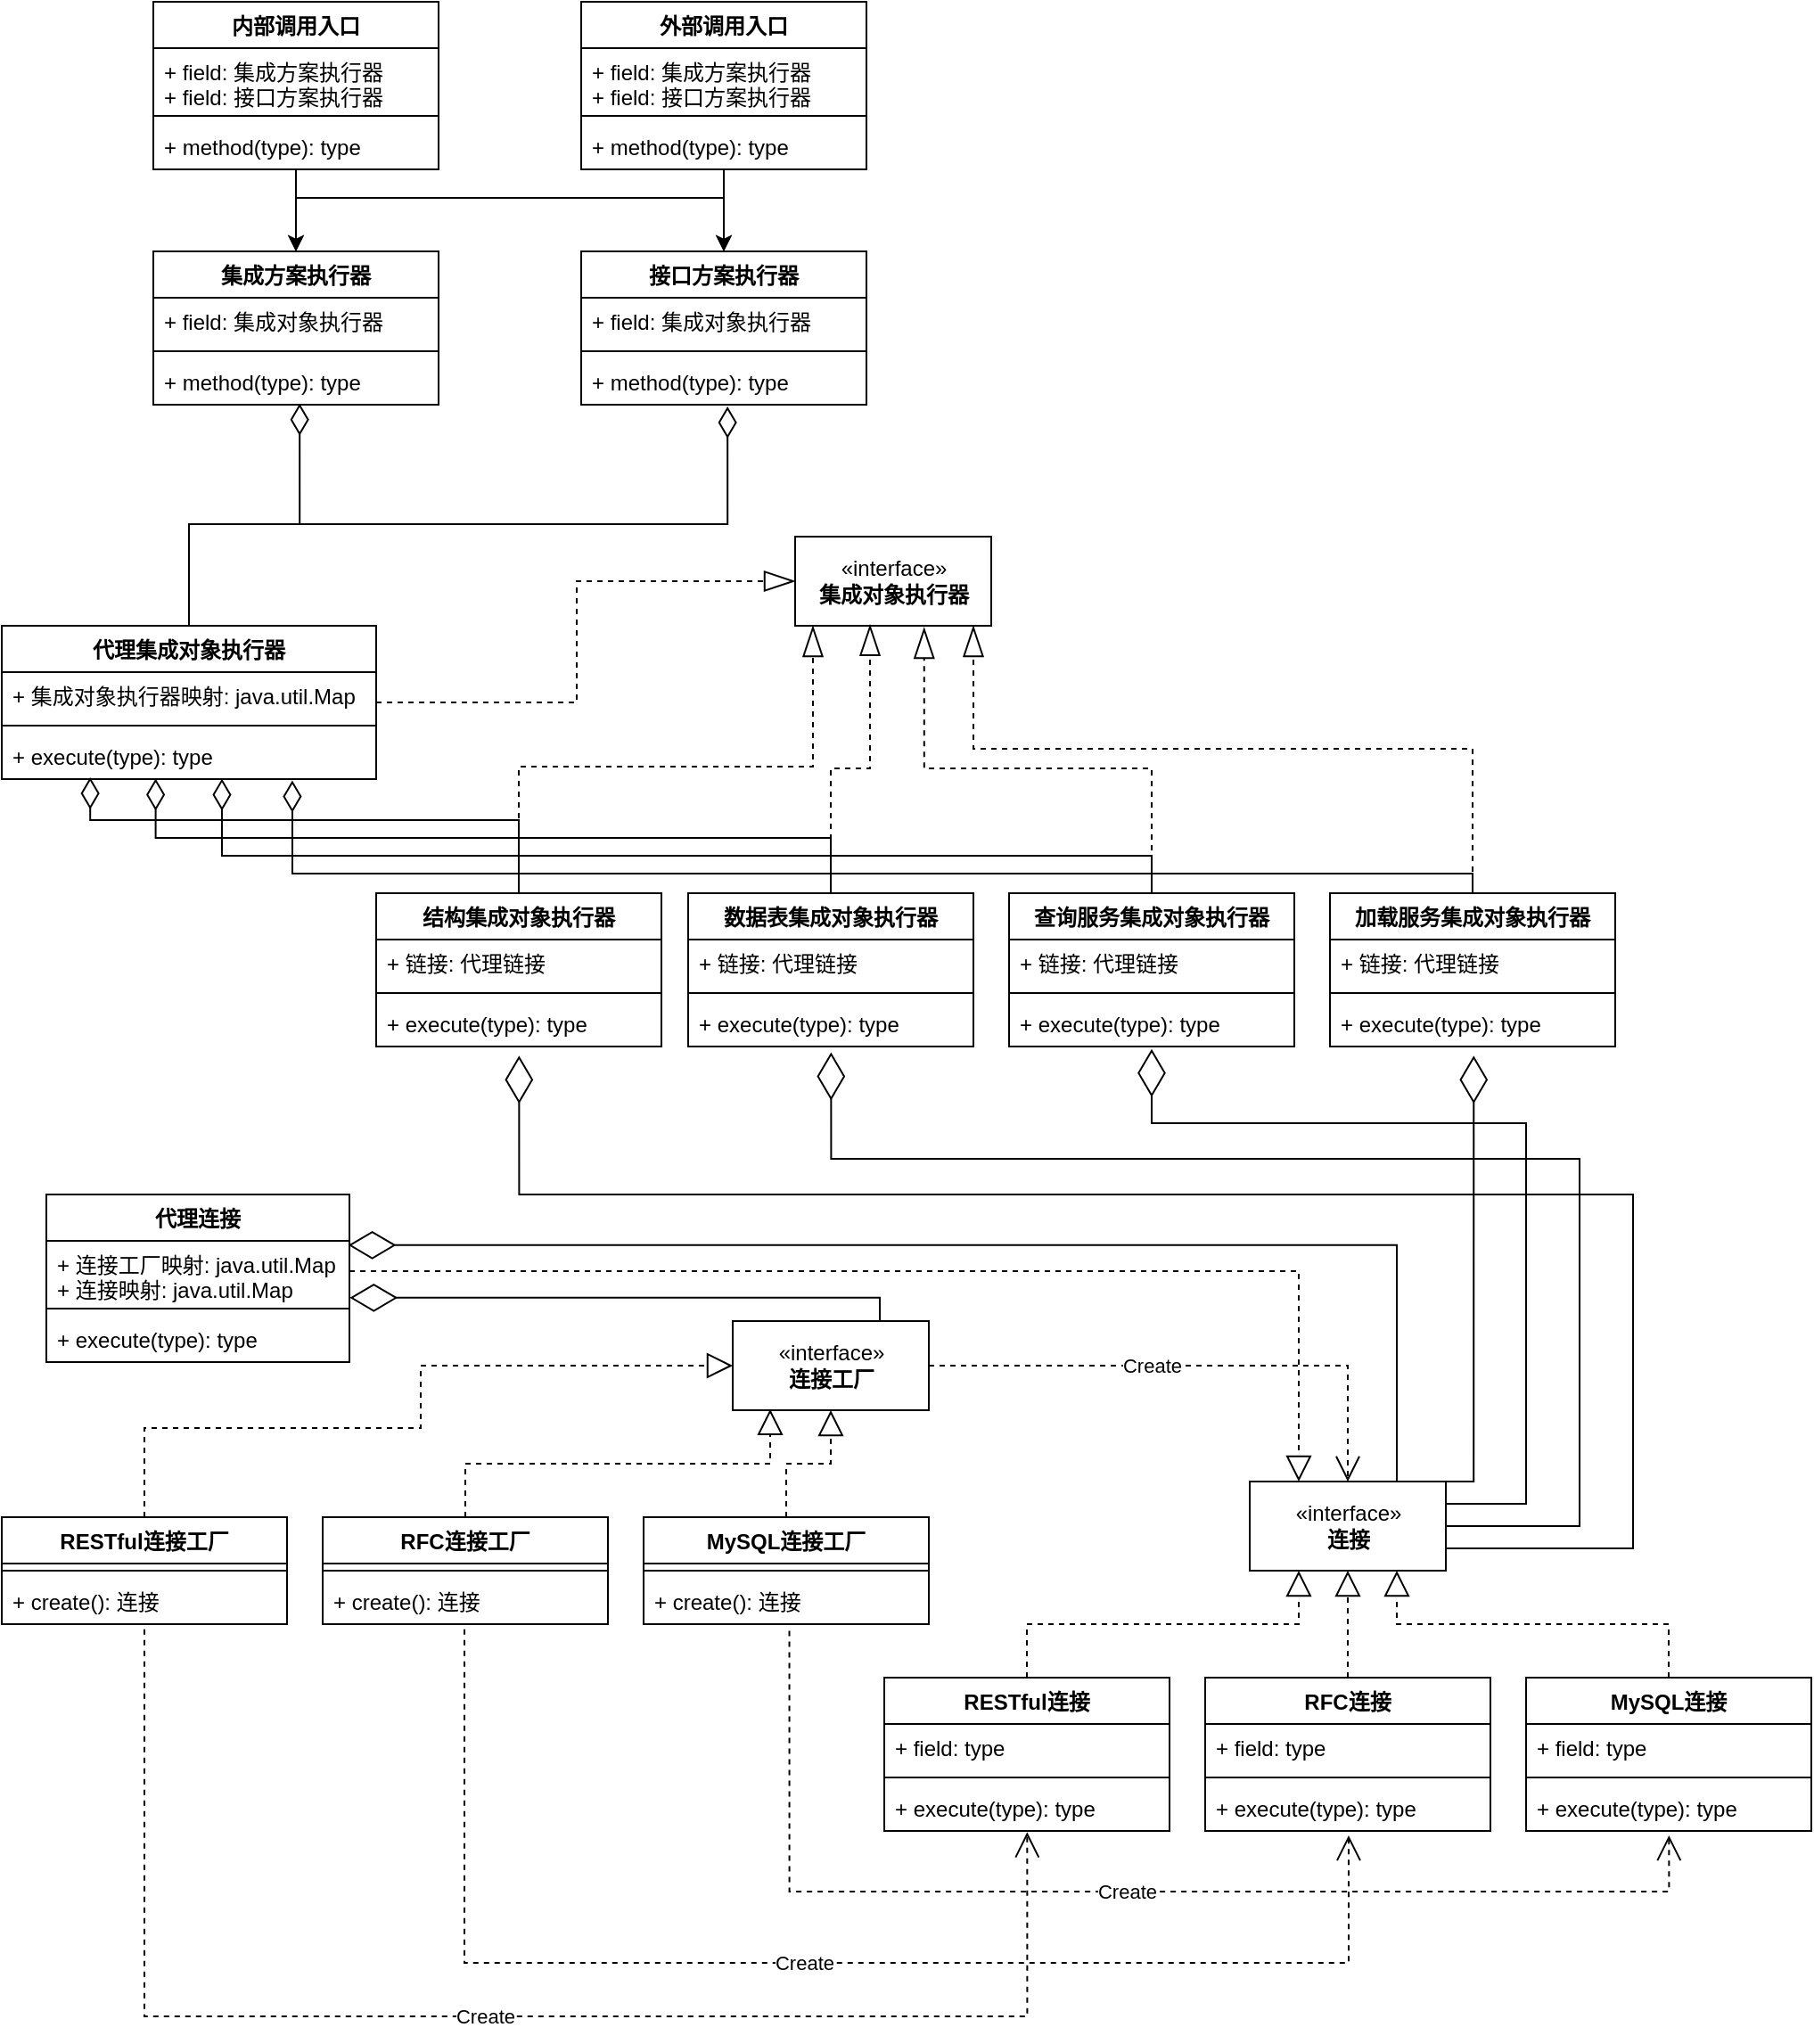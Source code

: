 <mxfile version="20.0.4" type="github">
  <diagram id="oWcdZRQ7xZrGSE6Tlrnx" name="第 1 页">
    <mxGraphModel dx="1221" dy="644" grid="1" gridSize="10" guides="1" tooltips="1" connect="1" arrows="1" fold="1" page="1" pageScale="1" pageWidth="1169" pageHeight="1654" math="0" shadow="0">
      <root>
        <mxCell id="0" />
        <mxCell id="1" parent="0" />
        <mxCell id="QDC6DLgOSGsQadJOwINI-77" style="edgeStyle=orthogonalEdgeStyle;rounded=0;orthogonalLoop=1;jettySize=auto;html=1;entryX=0.5;entryY=0;entryDx=0;entryDy=0;" edge="1" parent="1" source="QDC6DLgOSGsQadJOwINI-14" target="QDC6DLgOSGsQadJOwINI-22">
          <mxGeometry relative="1" as="geometry" />
        </mxCell>
        <mxCell id="QDC6DLgOSGsQadJOwINI-78" style="edgeStyle=orthogonalEdgeStyle;rounded=0;orthogonalLoop=1;jettySize=auto;html=1;entryX=0.5;entryY=0;entryDx=0;entryDy=0;" edge="1" parent="1" source="QDC6DLgOSGsQadJOwINI-14" target="QDC6DLgOSGsQadJOwINI-26">
          <mxGeometry relative="1" as="geometry">
            <Array as="points">
              <mxPoint x="220" y="161" />
              <mxPoint x="460" y="161" />
            </Array>
          </mxGeometry>
        </mxCell>
        <mxCell id="QDC6DLgOSGsQadJOwINI-14" value="内部调用入口" style="swimlane;fontStyle=1;align=center;verticalAlign=top;childLayout=stackLayout;horizontal=1;startSize=26;horizontalStack=0;resizeParent=1;resizeParentMax=0;resizeLast=0;collapsible=1;marginBottom=0;" vertex="1" parent="1">
          <mxGeometry x="140" y="51" width="160" height="94" as="geometry" />
        </mxCell>
        <mxCell id="QDC6DLgOSGsQadJOwINI-15" value="+ field: 集成方案执行器&#xa;+ field: 接口方案执行器" style="text;strokeColor=none;fillColor=none;align=left;verticalAlign=top;spacingLeft=4;spacingRight=4;overflow=hidden;rotatable=0;points=[[0,0.5],[1,0.5]];portConstraint=eastwest;" vertex="1" parent="QDC6DLgOSGsQadJOwINI-14">
          <mxGeometry y="26" width="160" height="34" as="geometry" />
        </mxCell>
        <mxCell id="QDC6DLgOSGsQadJOwINI-16" value="" style="line;strokeWidth=1;fillColor=none;align=left;verticalAlign=middle;spacingTop=-1;spacingLeft=3;spacingRight=3;rotatable=0;labelPosition=right;points=[];portConstraint=eastwest;" vertex="1" parent="QDC6DLgOSGsQadJOwINI-14">
          <mxGeometry y="60" width="160" height="8" as="geometry" />
        </mxCell>
        <mxCell id="QDC6DLgOSGsQadJOwINI-17" value="+ method(type): type" style="text;strokeColor=none;fillColor=none;align=left;verticalAlign=top;spacingLeft=4;spacingRight=4;overflow=hidden;rotatable=0;points=[[0,0.5],[1,0.5]];portConstraint=eastwest;" vertex="1" parent="QDC6DLgOSGsQadJOwINI-14">
          <mxGeometry y="68" width="160" height="26" as="geometry" />
        </mxCell>
        <mxCell id="QDC6DLgOSGsQadJOwINI-79" style="edgeStyle=orthogonalEdgeStyle;rounded=0;orthogonalLoop=1;jettySize=auto;html=1;entryX=0.5;entryY=0;entryDx=0;entryDy=0;" edge="1" parent="1" source="QDC6DLgOSGsQadJOwINI-18" target="QDC6DLgOSGsQadJOwINI-26">
          <mxGeometry relative="1" as="geometry" />
        </mxCell>
        <mxCell id="QDC6DLgOSGsQadJOwINI-80" style="edgeStyle=orthogonalEdgeStyle;rounded=0;orthogonalLoop=1;jettySize=auto;html=1;entryX=0.5;entryY=0;entryDx=0;entryDy=0;" edge="1" parent="1" source="QDC6DLgOSGsQadJOwINI-18" target="QDC6DLgOSGsQadJOwINI-22">
          <mxGeometry relative="1" as="geometry">
            <Array as="points">
              <mxPoint x="460" y="161" />
              <mxPoint x="220" y="161" />
            </Array>
          </mxGeometry>
        </mxCell>
        <mxCell id="QDC6DLgOSGsQadJOwINI-18" value="外部调用入口" style="swimlane;fontStyle=1;align=center;verticalAlign=top;childLayout=stackLayout;horizontal=1;startSize=26;horizontalStack=0;resizeParent=1;resizeParentMax=0;resizeLast=0;collapsible=1;marginBottom=0;" vertex="1" parent="1">
          <mxGeometry x="380" y="51" width="160" height="94" as="geometry" />
        </mxCell>
        <mxCell id="QDC6DLgOSGsQadJOwINI-19" value="+ field: 集成方案执行器&#xa;+ field: 接口方案执行器" style="text;strokeColor=none;fillColor=none;align=left;verticalAlign=top;spacingLeft=4;spacingRight=4;overflow=hidden;rotatable=0;points=[[0,0.5],[1,0.5]];portConstraint=eastwest;" vertex="1" parent="QDC6DLgOSGsQadJOwINI-18">
          <mxGeometry y="26" width="160" height="34" as="geometry" />
        </mxCell>
        <mxCell id="QDC6DLgOSGsQadJOwINI-20" value="" style="line;strokeWidth=1;fillColor=none;align=left;verticalAlign=middle;spacingTop=-1;spacingLeft=3;spacingRight=3;rotatable=0;labelPosition=right;points=[];portConstraint=eastwest;" vertex="1" parent="QDC6DLgOSGsQadJOwINI-18">
          <mxGeometry y="60" width="160" height="8" as="geometry" />
        </mxCell>
        <mxCell id="QDC6DLgOSGsQadJOwINI-21" value="+ method(type): type" style="text;strokeColor=none;fillColor=none;align=left;verticalAlign=top;spacingLeft=4;spacingRight=4;overflow=hidden;rotatable=0;points=[[0,0.5],[1,0.5]];portConstraint=eastwest;" vertex="1" parent="QDC6DLgOSGsQadJOwINI-18">
          <mxGeometry y="68" width="160" height="26" as="geometry" />
        </mxCell>
        <mxCell id="QDC6DLgOSGsQadJOwINI-22" value="集成方案执行器" style="swimlane;fontStyle=1;align=center;verticalAlign=top;childLayout=stackLayout;horizontal=1;startSize=26;horizontalStack=0;resizeParent=1;resizeParentMax=0;resizeLast=0;collapsible=1;marginBottom=0;" vertex="1" parent="1">
          <mxGeometry x="140" y="191" width="160" height="86" as="geometry" />
        </mxCell>
        <mxCell id="QDC6DLgOSGsQadJOwINI-23" value="+ field: 集成对象执行器" style="text;strokeColor=none;fillColor=none;align=left;verticalAlign=top;spacingLeft=4;spacingRight=4;overflow=hidden;rotatable=0;points=[[0,0.5],[1,0.5]];portConstraint=eastwest;" vertex="1" parent="QDC6DLgOSGsQadJOwINI-22">
          <mxGeometry y="26" width="160" height="26" as="geometry" />
        </mxCell>
        <mxCell id="QDC6DLgOSGsQadJOwINI-24" value="" style="line;strokeWidth=1;fillColor=none;align=left;verticalAlign=middle;spacingTop=-1;spacingLeft=3;spacingRight=3;rotatable=0;labelPosition=right;points=[];portConstraint=eastwest;" vertex="1" parent="QDC6DLgOSGsQadJOwINI-22">
          <mxGeometry y="52" width="160" height="8" as="geometry" />
        </mxCell>
        <mxCell id="QDC6DLgOSGsQadJOwINI-25" value="+ method(type): type" style="text;strokeColor=none;fillColor=none;align=left;verticalAlign=top;spacingLeft=4;spacingRight=4;overflow=hidden;rotatable=0;points=[[0,0.5],[1,0.5]];portConstraint=eastwest;" vertex="1" parent="QDC6DLgOSGsQadJOwINI-22">
          <mxGeometry y="60" width="160" height="26" as="geometry" />
        </mxCell>
        <mxCell id="QDC6DLgOSGsQadJOwINI-26" value="接口方案执行器" style="swimlane;fontStyle=1;align=center;verticalAlign=top;childLayout=stackLayout;horizontal=1;startSize=26;horizontalStack=0;resizeParent=1;resizeParentMax=0;resizeLast=0;collapsible=1;marginBottom=0;" vertex="1" parent="1">
          <mxGeometry x="380" y="191" width="160" height="86" as="geometry" />
        </mxCell>
        <mxCell id="QDC6DLgOSGsQadJOwINI-27" value="+ field: 集成对象执行器" style="text;strokeColor=none;fillColor=none;align=left;verticalAlign=top;spacingLeft=4;spacingRight=4;overflow=hidden;rotatable=0;points=[[0,0.5],[1,0.5]];portConstraint=eastwest;" vertex="1" parent="QDC6DLgOSGsQadJOwINI-26">
          <mxGeometry y="26" width="160" height="26" as="geometry" />
        </mxCell>
        <mxCell id="QDC6DLgOSGsQadJOwINI-28" value="" style="line;strokeWidth=1;fillColor=none;align=left;verticalAlign=middle;spacingTop=-1;spacingLeft=3;spacingRight=3;rotatable=0;labelPosition=right;points=[];portConstraint=eastwest;" vertex="1" parent="QDC6DLgOSGsQadJOwINI-26">
          <mxGeometry y="52" width="160" height="8" as="geometry" />
        </mxCell>
        <mxCell id="QDC6DLgOSGsQadJOwINI-29" value="+ method(type): type" style="text;strokeColor=none;fillColor=none;align=left;verticalAlign=top;spacingLeft=4;spacingRight=4;overflow=hidden;rotatable=0;points=[[0,0.5],[1,0.5]];portConstraint=eastwest;" vertex="1" parent="QDC6DLgOSGsQadJOwINI-26">
          <mxGeometry y="60" width="160" height="26" as="geometry" />
        </mxCell>
        <mxCell id="QDC6DLgOSGsQadJOwINI-121" style="edgeStyle=orthogonalEdgeStyle;rounded=0;orthogonalLoop=1;jettySize=auto;html=1;entryX=0;entryY=0.5;entryDx=0;entryDy=0;endArrow=blockThin;endFill=0;endSize=15;dashed=1;" edge="1" parent="1" source="QDC6DLgOSGsQadJOwINI-54" target="QDC6DLgOSGsQadJOwINI-81">
          <mxGeometry relative="1" as="geometry" />
        </mxCell>
        <mxCell id="QDC6DLgOSGsQadJOwINI-128" style="edgeStyle=orthogonalEdgeStyle;rounded=0;orthogonalLoop=1;jettySize=auto;html=1;entryX=0.513;entryY=1.038;entryDx=0;entryDy=0;entryPerimeter=0;endArrow=diamondThin;endFill=0;endSize=15;" edge="1" parent="1" source="QDC6DLgOSGsQadJOwINI-54" target="QDC6DLgOSGsQadJOwINI-29">
          <mxGeometry relative="1" as="geometry" />
        </mxCell>
        <mxCell id="QDC6DLgOSGsQadJOwINI-129" style="edgeStyle=orthogonalEdgeStyle;rounded=0;orthogonalLoop=1;jettySize=auto;html=1;entryX=0.513;entryY=0.977;entryDx=0;entryDy=0;entryPerimeter=0;endArrow=diamondThin;endFill=0;endSize=15;" edge="1" parent="1" source="QDC6DLgOSGsQadJOwINI-54" target="QDC6DLgOSGsQadJOwINI-25">
          <mxGeometry relative="1" as="geometry" />
        </mxCell>
        <mxCell id="QDC6DLgOSGsQadJOwINI-54" value="代理集成对象执行器" style="swimlane;fontStyle=1;align=center;verticalAlign=top;childLayout=stackLayout;horizontal=1;startSize=26;horizontalStack=0;resizeParent=1;resizeParentMax=0;resizeLast=0;collapsible=1;marginBottom=0;glass=0;gradientColor=none;swimlaneFillColor=none;" vertex="1" parent="1">
          <mxGeometry x="55" y="401" width="210" height="86" as="geometry" />
        </mxCell>
        <mxCell id="QDC6DLgOSGsQadJOwINI-55" value="+ 集成对象执行器映射: java.util.Map" style="text;strokeColor=none;fillColor=none;align=left;verticalAlign=top;spacingLeft=4;spacingRight=4;overflow=hidden;rotatable=0;points=[[0,0.5],[1,0.5]];portConstraint=eastwest;" vertex="1" parent="QDC6DLgOSGsQadJOwINI-54">
          <mxGeometry y="26" width="210" height="26" as="geometry" />
        </mxCell>
        <mxCell id="QDC6DLgOSGsQadJOwINI-56" value="" style="line;strokeWidth=1;fillColor=none;align=left;verticalAlign=middle;spacingTop=-1;spacingLeft=3;spacingRight=3;rotatable=0;labelPosition=right;points=[];portConstraint=eastwest;" vertex="1" parent="QDC6DLgOSGsQadJOwINI-54">
          <mxGeometry y="52" width="210" height="8" as="geometry" />
        </mxCell>
        <mxCell id="QDC6DLgOSGsQadJOwINI-57" value="+ execute(type): type" style="text;strokeColor=none;fillColor=none;align=left;verticalAlign=top;spacingLeft=4;spacingRight=4;overflow=hidden;rotatable=0;points=[[0,0.5],[1,0.5]];portConstraint=eastwest;" vertex="1" parent="QDC6DLgOSGsQadJOwINI-54">
          <mxGeometry y="60" width="210" height="26" as="geometry" />
        </mxCell>
        <mxCell id="QDC6DLgOSGsQadJOwINI-81" value="«interface»&lt;br&gt;&lt;b&gt;集成对象执行器&lt;/b&gt;" style="html=1;" vertex="1" parent="1">
          <mxGeometry x="500" y="351" width="110" height="50" as="geometry" />
        </mxCell>
        <mxCell id="QDC6DLgOSGsQadJOwINI-116" style="edgeStyle=orthogonalEdgeStyle;rounded=0;orthogonalLoop=1;jettySize=auto;html=1;entryX=0.236;entryY=0.962;entryDx=0;entryDy=0;entryPerimeter=0;endArrow=diamondThin;endFill=0;endSize=15;" edge="1" parent="1" source="QDC6DLgOSGsQadJOwINI-82" target="QDC6DLgOSGsQadJOwINI-57">
          <mxGeometry relative="1" as="geometry">
            <Array as="points">
              <mxPoint x="345" y="510" />
              <mxPoint x="105" y="510" />
            </Array>
          </mxGeometry>
        </mxCell>
        <mxCell id="QDC6DLgOSGsQadJOwINI-123" style="edgeStyle=orthogonalEdgeStyle;rounded=0;orthogonalLoop=1;jettySize=auto;html=1;dashed=1;endArrow=blockThin;endFill=0;endSize=15;exitX=0.5;exitY=0;exitDx=0;exitDy=0;" edge="1" parent="1" source="QDC6DLgOSGsQadJOwINI-82">
          <mxGeometry relative="1" as="geometry">
            <mxPoint x="510" y="401" as="targetPoint" />
            <Array as="points">
              <mxPoint x="345" y="480" />
              <mxPoint x="510" y="480" />
            </Array>
          </mxGeometry>
        </mxCell>
        <mxCell id="QDC6DLgOSGsQadJOwINI-82" value="结构集成对象执行器" style="swimlane;fontStyle=1;align=center;verticalAlign=top;childLayout=stackLayout;horizontal=1;startSize=26;horizontalStack=0;resizeParent=1;resizeParentMax=0;resizeLast=0;collapsible=1;marginBottom=0;" vertex="1" parent="1">
          <mxGeometry x="265" y="551" width="160" height="86" as="geometry" />
        </mxCell>
        <mxCell id="QDC6DLgOSGsQadJOwINI-83" value="+ 链接: 代理链接" style="text;strokeColor=none;fillColor=none;align=left;verticalAlign=top;spacingLeft=4;spacingRight=4;overflow=hidden;rotatable=0;points=[[0,0.5],[1,0.5]];portConstraint=eastwest;" vertex="1" parent="QDC6DLgOSGsQadJOwINI-82">
          <mxGeometry y="26" width="160" height="26" as="geometry" />
        </mxCell>
        <mxCell id="QDC6DLgOSGsQadJOwINI-84" value="" style="line;strokeWidth=1;fillColor=none;align=left;verticalAlign=middle;spacingTop=-1;spacingLeft=3;spacingRight=3;rotatable=0;labelPosition=right;points=[];portConstraint=eastwest;" vertex="1" parent="QDC6DLgOSGsQadJOwINI-82">
          <mxGeometry y="52" width="160" height="8" as="geometry" />
        </mxCell>
        <mxCell id="QDC6DLgOSGsQadJOwINI-85" value="+ execute(type): type" style="text;strokeColor=none;fillColor=none;align=left;verticalAlign=top;spacingLeft=4;spacingRight=4;overflow=hidden;rotatable=0;points=[[0,0.5],[1,0.5]];portConstraint=eastwest;" vertex="1" parent="QDC6DLgOSGsQadJOwINI-82">
          <mxGeometry y="60" width="160" height="26" as="geometry" />
        </mxCell>
        <mxCell id="QDC6DLgOSGsQadJOwINI-117" style="edgeStyle=orthogonalEdgeStyle;rounded=0;orthogonalLoop=1;jettySize=auto;html=1;entryX=0.411;entryY=0.992;entryDx=0;entryDy=0;entryPerimeter=0;endArrow=diamondThin;endFill=0;endSize=15;" edge="1" parent="1" source="QDC6DLgOSGsQadJOwINI-86" target="QDC6DLgOSGsQadJOwINI-57">
          <mxGeometry relative="1" as="geometry">
            <Array as="points">
              <mxPoint x="520" y="520" />
              <mxPoint x="141" y="520" />
            </Array>
          </mxGeometry>
        </mxCell>
        <mxCell id="QDC6DLgOSGsQadJOwINI-124" style="edgeStyle=orthogonalEdgeStyle;rounded=0;orthogonalLoop=1;jettySize=auto;html=1;dashed=1;endArrow=blockThin;endFill=0;endSize=15;entryX=0.382;entryY=0.988;entryDx=0;entryDy=0;entryPerimeter=0;" edge="1" parent="1" source="QDC6DLgOSGsQadJOwINI-86" target="QDC6DLgOSGsQadJOwINI-81">
          <mxGeometry relative="1" as="geometry">
            <mxPoint x="550" y="401" as="targetPoint" />
          </mxGeometry>
        </mxCell>
        <mxCell id="QDC6DLgOSGsQadJOwINI-86" value="数据表集成对象执行器" style="swimlane;fontStyle=1;align=center;verticalAlign=top;childLayout=stackLayout;horizontal=1;startSize=26;horizontalStack=0;resizeParent=1;resizeParentMax=0;resizeLast=0;collapsible=1;marginBottom=0;" vertex="1" parent="1">
          <mxGeometry x="440" y="551" width="160" height="86" as="geometry" />
        </mxCell>
        <mxCell id="QDC6DLgOSGsQadJOwINI-87" value="+ 链接: 代理链接" style="text;strokeColor=none;fillColor=none;align=left;verticalAlign=top;spacingLeft=4;spacingRight=4;overflow=hidden;rotatable=0;points=[[0,0.5],[1,0.5]];portConstraint=eastwest;" vertex="1" parent="QDC6DLgOSGsQadJOwINI-86">
          <mxGeometry y="26" width="160" height="26" as="geometry" />
        </mxCell>
        <mxCell id="QDC6DLgOSGsQadJOwINI-88" value="" style="line;strokeWidth=1;fillColor=none;align=left;verticalAlign=middle;spacingTop=-1;spacingLeft=3;spacingRight=3;rotatable=0;labelPosition=right;points=[];portConstraint=eastwest;" vertex="1" parent="QDC6DLgOSGsQadJOwINI-86">
          <mxGeometry y="52" width="160" height="8" as="geometry" />
        </mxCell>
        <mxCell id="QDC6DLgOSGsQadJOwINI-89" value="+ execute(type): type" style="text;strokeColor=none;fillColor=none;align=left;verticalAlign=top;spacingLeft=4;spacingRight=4;overflow=hidden;rotatable=0;points=[[0,0.5],[1,0.5]];portConstraint=eastwest;" vertex="1" parent="QDC6DLgOSGsQadJOwINI-86">
          <mxGeometry y="60" width="160" height="26" as="geometry" />
        </mxCell>
        <mxCell id="QDC6DLgOSGsQadJOwINI-118" style="edgeStyle=orthogonalEdgeStyle;rounded=0;orthogonalLoop=1;jettySize=auto;html=1;endArrow=diamondThin;endFill=0;endSize=15;entryX=0.588;entryY=0.993;entryDx=0;entryDy=0;entryPerimeter=0;" edge="1" parent="1" source="QDC6DLgOSGsQadJOwINI-90" target="QDC6DLgOSGsQadJOwINI-57">
          <mxGeometry relative="1" as="geometry">
            <mxPoint x="200" y="670" as="targetPoint" />
            <Array as="points">
              <mxPoint x="700" y="530" />
              <mxPoint x="179" y="530" />
            </Array>
          </mxGeometry>
        </mxCell>
        <mxCell id="QDC6DLgOSGsQadJOwINI-125" style="edgeStyle=orthogonalEdgeStyle;rounded=0;orthogonalLoop=1;jettySize=auto;html=1;entryX=0.658;entryY=1.02;entryDx=0;entryDy=0;entryPerimeter=0;dashed=1;endArrow=blockThin;endFill=0;endSize=15;exitX=0.5;exitY=0;exitDx=0;exitDy=0;" edge="1" parent="1" source="QDC6DLgOSGsQadJOwINI-90" target="QDC6DLgOSGsQadJOwINI-81">
          <mxGeometry relative="1" as="geometry" />
        </mxCell>
        <mxCell id="QDC6DLgOSGsQadJOwINI-90" value="查询服务集成对象执行器" style="swimlane;fontStyle=1;align=center;verticalAlign=top;childLayout=stackLayout;horizontal=1;startSize=26;horizontalStack=0;resizeParent=1;resizeParentMax=0;resizeLast=0;collapsible=1;marginBottom=0;" vertex="1" parent="1">
          <mxGeometry x="620" y="551" width="160" height="86" as="geometry" />
        </mxCell>
        <mxCell id="QDC6DLgOSGsQadJOwINI-91" value="+ 链接: 代理链接" style="text;strokeColor=none;fillColor=none;align=left;verticalAlign=top;spacingLeft=4;spacingRight=4;overflow=hidden;rotatable=0;points=[[0,0.5],[1,0.5]];portConstraint=eastwest;" vertex="1" parent="QDC6DLgOSGsQadJOwINI-90">
          <mxGeometry y="26" width="160" height="26" as="geometry" />
        </mxCell>
        <mxCell id="QDC6DLgOSGsQadJOwINI-92" value="" style="line;strokeWidth=1;fillColor=none;align=left;verticalAlign=middle;spacingTop=-1;spacingLeft=3;spacingRight=3;rotatable=0;labelPosition=right;points=[];portConstraint=eastwest;" vertex="1" parent="QDC6DLgOSGsQadJOwINI-90">
          <mxGeometry y="52" width="160" height="8" as="geometry" />
        </mxCell>
        <mxCell id="QDC6DLgOSGsQadJOwINI-93" value="+ execute(type): type" style="text;strokeColor=none;fillColor=none;align=left;verticalAlign=top;spacingLeft=4;spacingRight=4;overflow=hidden;rotatable=0;points=[[0,0.5],[1,0.5]];portConstraint=eastwest;" vertex="1" parent="QDC6DLgOSGsQadJOwINI-90">
          <mxGeometry y="60" width="160" height="26" as="geometry" />
        </mxCell>
        <mxCell id="QDC6DLgOSGsQadJOwINI-119" style="edgeStyle=orthogonalEdgeStyle;rounded=0;orthogonalLoop=1;jettySize=auto;html=1;endArrow=diamondThin;endFill=0;endSize=15;entryX=0.776;entryY=1.029;entryDx=0;entryDy=0;entryPerimeter=0;" edge="1" parent="1" source="QDC6DLgOSGsQadJOwINI-94" target="QDC6DLgOSGsQadJOwINI-57">
          <mxGeometry relative="1" as="geometry">
            <mxPoint x="220" y="680" as="targetPoint" />
            <Array as="points">
              <mxPoint x="880" y="540" />
              <mxPoint x="218" y="540" />
            </Array>
          </mxGeometry>
        </mxCell>
        <mxCell id="QDC6DLgOSGsQadJOwINI-126" style="edgeStyle=orthogonalEdgeStyle;rounded=0;orthogonalLoop=1;jettySize=auto;html=1;entryX=0.909;entryY=1;entryDx=0;entryDy=0;entryPerimeter=0;dashed=1;endArrow=blockThin;endFill=0;endSize=15;exitX=0.5;exitY=0;exitDx=0;exitDy=0;" edge="1" parent="1" source="QDC6DLgOSGsQadJOwINI-94" target="QDC6DLgOSGsQadJOwINI-81">
          <mxGeometry relative="1" as="geometry">
            <Array as="points">
              <mxPoint x="880" y="470" />
              <mxPoint x="600" y="470" />
            </Array>
          </mxGeometry>
        </mxCell>
        <mxCell id="QDC6DLgOSGsQadJOwINI-94" value="加载服务集成对象执行器" style="swimlane;fontStyle=1;align=center;verticalAlign=top;childLayout=stackLayout;horizontal=1;startSize=26;horizontalStack=0;resizeParent=1;resizeParentMax=0;resizeLast=0;collapsible=1;marginBottom=0;" vertex="1" parent="1">
          <mxGeometry x="800" y="551" width="160" height="86" as="geometry" />
        </mxCell>
        <mxCell id="QDC6DLgOSGsQadJOwINI-95" value="+ 链接: 代理链接" style="text;strokeColor=none;fillColor=none;align=left;verticalAlign=top;spacingLeft=4;spacingRight=4;overflow=hidden;rotatable=0;points=[[0,0.5],[1,0.5]];portConstraint=eastwest;" vertex="1" parent="QDC6DLgOSGsQadJOwINI-94">
          <mxGeometry y="26" width="160" height="26" as="geometry" />
        </mxCell>
        <mxCell id="QDC6DLgOSGsQadJOwINI-96" value="" style="line;strokeWidth=1;fillColor=none;align=left;verticalAlign=middle;spacingTop=-1;spacingLeft=3;spacingRight=3;rotatable=0;labelPosition=right;points=[];portConstraint=eastwest;" vertex="1" parent="QDC6DLgOSGsQadJOwINI-94">
          <mxGeometry y="52" width="160" height="8" as="geometry" />
        </mxCell>
        <mxCell id="QDC6DLgOSGsQadJOwINI-97" value="+ execute(type): type" style="text;strokeColor=none;fillColor=none;align=left;verticalAlign=top;spacingLeft=4;spacingRight=4;overflow=hidden;rotatable=0;points=[[0,0.5],[1,0.5]];portConstraint=eastwest;" vertex="1" parent="QDC6DLgOSGsQadJOwINI-94">
          <mxGeometry y="60" width="160" height="26" as="geometry" />
        </mxCell>
        <mxCell id="QDC6DLgOSGsQadJOwINI-131" value="«interface»&lt;br&gt;&lt;b&gt;连接工厂&lt;/b&gt;" style="html=1;" vertex="1" parent="1">
          <mxGeometry x="465" y="791" width="110" height="50" as="geometry" />
        </mxCell>
        <mxCell id="QDC6DLgOSGsQadJOwINI-132" value="«interface»&lt;br&gt;&lt;b&gt;连接&lt;/b&gt;" style="html=1;" vertex="1" parent="1">
          <mxGeometry x="755" y="881" width="110" height="50" as="geometry" />
        </mxCell>
        <mxCell id="QDC6DLgOSGsQadJOwINI-134" value="Create" style="endArrow=open;endSize=12;dashed=1;html=1;rounded=0;exitX=1;exitY=0.5;exitDx=0;exitDy=0;entryX=0.5;entryY=0;entryDx=0;entryDy=0;edgeStyle=orthogonalEdgeStyle;" edge="1" parent="1" source="QDC6DLgOSGsQadJOwINI-131" target="QDC6DLgOSGsQadJOwINI-132">
          <mxGeometry x="-0.167" width="160" relative="1" as="geometry">
            <mxPoint x="520" y="921" as="sourcePoint" />
            <mxPoint x="680" y="921" as="targetPoint" />
            <Array as="points">
              <mxPoint x="810" y="816" />
            </Array>
            <mxPoint as="offset" />
          </mxGeometry>
        </mxCell>
        <mxCell id="QDC6DLgOSGsQadJOwINI-135" value="RESTful连接工厂" style="swimlane;fontStyle=1;align=center;verticalAlign=top;childLayout=stackLayout;horizontal=1;startSize=26;horizontalStack=0;resizeParent=1;resizeParentMax=0;resizeLast=0;collapsible=1;marginBottom=0;" vertex="1" parent="1">
          <mxGeometry x="55" y="901" width="160" height="60" as="geometry" />
        </mxCell>
        <mxCell id="QDC6DLgOSGsQadJOwINI-137" value="" style="line;strokeWidth=1;fillColor=none;align=left;verticalAlign=middle;spacingTop=-1;spacingLeft=3;spacingRight=3;rotatable=0;labelPosition=right;points=[];portConstraint=eastwest;" vertex="1" parent="QDC6DLgOSGsQadJOwINI-135">
          <mxGeometry y="26" width="160" height="8" as="geometry" />
        </mxCell>
        <mxCell id="QDC6DLgOSGsQadJOwINI-138" value="+ create(): 连接" style="text;strokeColor=none;fillColor=none;align=left;verticalAlign=top;spacingLeft=4;spacingRight=4;overflow=hidden;rotatable=0;points=[[0,0.5],[1,0.5]];portConstraint=eastwest;" vertex="1" parent="QDC6DLgOSGsQadJOwINI-135">
          <mxGeometry y="34" width="160" height="26" as="geometry" />
        </mxCell>
        <mxCell id="QDC6DLgOSGsQadJOwINI-139" value="RFC连接工厂" style="swimlane;fontStyle=1;align=center;verticalAlign=top;childLayout=stackLayout;horizontal=1;startSize=26;horizontalStack=0;resizeParent=1;resizeParentMax=0;resizeLast=0;collapsible=1;marginBottom=0;" vertex="1" parent="1">
          <mxGeometry x="235" y="901" width="160" height="60" as="geometry" />
        </mxCell>
        <mxCell id="QDC6DLgOSGsQadJOwINI-140" value="" style="line;strokeWidth=1;fillColor=none;align=left;verticalAlign=middle;spacingTop=-1;spacingLeft=3;spacingRight=3;rotatable=0;labelPosition=right;points=[];portConstraint=eastwest;" vertex="1" parent="QDC6DLgOSGsQadJOwINI-139">
          <mxGeometry y="26" width="160" height="8" as="geometry" />
        </mxCell>
        <mxCell id="QDC6DLgOSGsQadJOwINI-141" value="+ create(): 连接" style="text;strokeColor=none;fillColor=none;align=left;verticalAlign=top;spacingLeft=4;spacingRight=4;overflow=hidden;rotatable=0;points=[[0,0.5],[1,0.5]];portConstraint=eastwest;" vertex="1" parent="QDC6DLgOSGsQadJOwINI-139">
          <mxGeometry y="34" width="160" height="26" as="geometry" />
        </mxCell>
        <mxCell id="QDC6DLgOSGsQadJOwINI-142" value="MySQL连接工厂" style="swimlane;fontStyle=1;align=center;verticalAlign=top;childLayout=stackLayout;horizontal=1;startSize=26;horizontalStack=0;resizeParent=1;resizeParentMax=0;resizeLast=0;collapsible=1;marginBottom=0;" vertex="1" parent="1">
          <mxGeometry x="415" y="901" width="160" height="60" as="geometry" />
        </mxCell>
        <mxCell id="QDC6DLgOSGsQadJOwINI-143" value="" style="line;strokeWidth=1;fillColor=none;align=left;verticalAlign=middle;spacingTop=-1;spacingLeft=3;spacingRight=3;rotatable=0;labelPosition=right;points=[];portConstraint=eastwest;" vertex="1" parent="QDC6DLgOSGsQadJOwINI-142">
          <mxGeometry y="26" width="160" height="8" as="geometry" />
        </mxCell>
        <mxCell id="QDC6DLgOSGsQadJOwINI-144" value="+ create(): 连接" style="text;strokeColor=none;fillColor=none;align=left;verticalAlign=top;spacingLeft=4;spacingRight=4;overflow=hidden;rotatable=0;points=[[0,0.5],[1,0.5]];portConstraint=eastwest;" vertex="1" parent="QDC6DLgOSGsQadJOwINI-142">
          <mxGeometry y="34" width="160" height="26" as="geometry" />
        </mxCell>
        <mxCell id="QDC6DLgOSGsQadJOwINI-145" value="RESTful连接" style="swimlane;fontStyle=1;align=center;verticalAlign=top;childLayout=stackLayout;horizontal=1;startSize=26;horizontalStack=0;resizeParent=1;resizeParentMax=0;resizeLast=0;collapsible=1;marginBottom=0;" vertex="1" parent="1">
          <mxGeometry x="550" y="991" width="160" height="86" as="geometry" />
        </mxCell>
        <mxCell id="QDC6DLgOSGsQadJOwINI-146" value="+ field: type" style="text;strokeColor=none;fillColor=none;align=left;verticalAlign=top;spacingLeft=4;spacingRight=4;overflow=hidden;rotatable=0;points=[[0,0.5],[1,0.5]];portConstraint=eastwest;" vertex="1" parent="QDC6DLgOSGsQadJOwINI-145">
          <mxGeometry y="26" width="160" height="26" as="geometry" />
        </mxCell>
        <mxCell id="QDC6DLgOSGsQadJOwINI-147" value="" style="line;strokeWidth=1;fillColor=none;align=left;verticalAlign=middle;spacingTop=-1;spacingLeft=3;spacingRight=3;rotatable=0;labelPosition=right;points=[];portConstraint=eastwest;" vertex="1" parent="QDC6DLgOSGsQadJOwINI-145">
          <mxGeometry y="52" width="160" height="8" as="geometry" />
        </mxCell>
        <mxCell id="QDC6DLgOSGsQadJOwINI-148" value="+ execute(type): type" style="text;strokeColor=none;fillColor=none;align=left;verticalAlign=top;spacingLeft=4;spacingRight=4;overflow=hidden;rotatable=0;points=[[0,0.5],[1,0.5]];portConstraint=eastwest;" vertex="1" parent="QDC6DLgOSGsQadJOwINI-145">
          <mxGeometry y="60" width="160" height="26" as="geometry" />
        </mxCell>
        <mxCell id="QDC6DLgOSGsQadJOwINI-149" value="RFC连接" style="swimlane;fontStyle=1;align=center;verticalAlign=top;childLayout=stackLayout;horizontal=1;startSize=26;horizontalStack=0;resizeParent=1;resizeParentMax=0;resizeLast=0;collapsible=1;marginBottom=0;" vertex="1" parent="1">
          <mxGeometry x="730" y="991" width="160" height="86" as="geometry" />
        </mxCell>
        <mxCell id="QDC6DLgOSGsQadJOwINI-150" value="+ field: type" style="text;strokeColor=none;fillColor=none;align=left;verticalAlign=top;spacingLeft=4;spacingRight=4;overflow=hidden;rotatable=0;points=[[0,0.5],[1,0.5]];portConstraint=eastwest;" vertex="1" parent="QDC6DLgOSGsQadJOwINI-149">
          <mxGeometry y="26" width="160" height="26" as="geometry" />
        </mxCell>
        <mxCell id="QDC6DLgOSGsQadJOwINI-151" value="" style="line;strokeWidth=1;fillColor=none;align=left;verticalAlign=middle;spacingTop=-1;spacingLeft=3;spacingRight=3;rotatable=0;labelPosition=right;points=[];portConstraint=eastwest;" vertex="1" parent="QDC6DLgOSGsQadJOwINI-149">
          <mxGeometry y="52" width="160" height="8" as="geometry" />
        </mxCell>
        <mxCell id="QDC6DLgOSGsQadJOwINI-152" value="+ execute(type): type" style="text;strokeColor=none;fillColor=none;align=left;verticalAlign=top;spacingLeft=4;spacingRight=4;overflow=hidden;rotatable=0;points=[[0,0.5],[1,0.5]];portConstraint=eastwest;" vertex="1" parent="QDC6DLgOSGsQadJOwINI-149">
          <mxGeometry y="60" width="160" height="26" as="geometry" />
        </mxCell>
        <mxCell id="QDC6DLgOSGsQadJOwINI-153" value="MySQL连接" style="swimlane;fontStyle=1;align=center;verticalAlign=top;childLayout=stackLayout;horizontal=1;startSize=26;horizontalStack=0;resizeParent=1;resizeParentMax=0;resizeLast=0;collapsible=1;marginBottom=0;" vertex="1" parent="1">
          <mxGeometry x="910" y="991" width="160" height="86" as="geometry" />
        </mxCell>
        <mxCell id="QDC6DLgOSGsQadJOwINI-154" value="+ field: type" style="text;strokeColor=none;fillColor=none;align=left;verticalAlign=top;spacingLeft=4;spacingRight=4;overflow=hidden;rotatable=0;points=[[0,0.5],[1,0.5]];portConstraint=eastwest;" vertex="1" parent="QDC6DLgOSGsQadJOwINI-153">
          <mxGeometry y="26" width="160" height="26" as="geometry" />
        </mxCell>
        <mxCell id="QDC6DLgOSGsQadJOwINI-155" value="" style="line;strokeWidth=1;fillColor=none;align=left;verticalAlign=middle;spacingTop=-1;spacingLeft=3;spacingRight=3;rotatable=0;labelPosition=right;points=[];portConstraint=eastwest;" vertex="1" parent="QDC6DLgOSGsQadJOwINI-153">
          <mxGeometry y="52" width="160" height="8" as="geometry" />
        </mxCell>
        <mxCell id="QDC6DLgOSGsQadJOwINI-156" value="+ execute(type): type" style="text;strokeColor=none;fillColor=none;align=left;verticalAlign=top;spacingLeft=4;spacingRight=4;overflow=hidden;rotatable=0;points=[[0,0.5],[1,0.5]];portConstraint=eastwest;" vertex="1" parent="QDC6DLgOSGsQadJOwINI-153">
          <mxGeometry y="60" width="160" height="26" as="geometry" />
        </mxCell>
        <mxCell id="QDC6DLgOSGsQadJOwINI-158" value="" style="endArrow=block;dashed=1;endFill=0;endSize=12;html=1;rounded=0;exitX=0.5;exitY=0;exitDx=0;exitDy=0;entryX=0;entryY=0.5;entryDx=0;entryDy=0;edgeStyle=orthogonalEdgeStyle;" edge="1" parent="1" source="QDC6DLgOSGsQadJOwINI-135" target="QDC6DLgOSGsQadJOwINI-131">
          <mxGeometry width="160" relative="1" as="geometry">
            <mxPoint x="190" y="841" as="sourcePoint" />
            <mxPoint x="350" y="841" as="targetPoint" />
            <Array as="points">
              <mxPoint x="135" y="851" />
              <mxPoint x="290" y="851" />
              <mxPoint x="290" y="816" />
            </Array>
          </mxGeometry>
        </mxCell>
        <mxCell id="QDC6DLgOSGsQadJOwINI-159" value="" style="endArrow=block;dashed=1;endFill=0;endSize=12;html=1;rounded=0;exitX=0.5;exitY=0;exitDx=0;exitDy=0;entryX=0.191;entryY=0.988;entryDx=0;entryDy=0;edgeStyle=orthogonalEdgeStyle;entryPerimeter=0;" edge="1" parent="1" source="QDC6DLgOSGsQadJOwINI-139" target="QDC6DLgOSGsQadJOwINI-131">
          <mxGeometry width="160" relative="1" as="geometry">
            <mxPoint x="210" y="1061" as="sourcePoint" />
            <mxPoint x="370" y="1061" as="targetPoint" />
          </mxGeometry>
        </mxCell>
        <mxCell id="QDC6DLgOSGsQadJOwINI-160" value="" style="endArrow=block;dashed=1;endFill=0;endSize=12;html=1;rounded=0;exitX=0.5;exitY=0;exitDx=0;exitDy=0;edgeStyle=orthogonalEdgeStyle;entryX=0.5;entryY=1;entryDx=0;entryDy=0;" edge="1" parent="1" source="QDC6DLgOSGsQadJOwINI-142" target="QDC6DLgOSGsQadJOwINI-131">
          <mxGeometry width="160" relative="1" as="geometry">
            <mxPoint x="330" y="1041" as="sourcePoint" />
            <mxPoint x="620" y="871" as="targetPoint" />
          </mxGeometry>
        </mxCell>
        <mxCell id="QDC6DLgOSGsQadJOwINI-161" value="" style="endArrow=block;dashed=1;endFill=0;endSize=12;html=1;rounded=0;exitX=0.5;exitY=0;exitDx=0;exitDy=0;entryX=0.25;entryY=1;entryDx=0;entryDy=0;edgeStyle=orthogonalEdgeStyle;" edge="1" parent="1" source="QDC6DLgOSGsQadJOwINI-145" target="QDC6DLgOSGsQadJOwINI-132">
          <mxGeometry width="160" relative="1" as="geometry">
            <mxPoint x="400" y="1141" as="sourcePoint" />
            <mxPoint x="560" y="1141" as="targetPoint" />
          </mxGeometry>
        </mxCell>
        <mxCell id="QDC6DLgOSGsQadJOwINI-162" value="" style="endArrow=block;dashed=1;endFill=0;endSize=12;html=1;rounded=0;exitX=0.5;exitY=0;exitDx=0;exitDy=0;entryX=0.5;entryY=1;entryDx=0;entryDy=0;edgeStyle=orthogonalEdgeStyle;" edge="1" parent="1" source="QDC6DLgOSGsQadJOwINI-149" target="QDC6DLgOSGsQadJOwINI-132">
          <mxGeometry width="160" relative="1" as="geometry">
            <mxPoint x="330" y="1161" as="sourcePoint" />
            <mxPoint x="490" y="1161" as="targetPoint" />
          </mxGeometry>
        </mxCell>
        <mxCell id="QDC6DLgOSGsQadJOwINI-163" value="" style="endArrow=block;dashed=1;endFill=0;endSize=12;html=1;rounded=0;exitX=0.5;exitY=0;exitDx=0;exitDy=0;entryX=0.75;entryY=1;entryDx=0;entryDy=0;edgeStyle=orthogonalEdgeStyle;" edge="1" parent="1" source="QDC6DLgOSGsQadJOwINI-153" target="QDC6DLgOSGsQadJOwINI-132">
          <mxGeometry width="160" relative="1" as="geometry">
            <mxPoint x="880" y="921" as="sourcePoint" />
            <mxPoint x="1040" y="921" as="targetPoint" />
          </mxGeometry>
        </mxCell>
        <mxCell id="QDC6DLgOSGsQadJOwINI-170" value="Create" style="endArrow=open;endSize=12;dashed=1;html=1;rounded=0;exitX=0.511;exitY=1.145;exitDx=0;exitDy=0;exitPerimeter=0;entryX=0.501;entryY=1.094;entryDx=0;entryDy=0;entryPerimeter=0;edgeStyle=orthogonalEdgeStyle;" edge="1" parent="1" source="QDC6DLgOSGsQadJOwINI-144" target="QDC6DLgOSGsQadJOwINI-156">
          <mxGeometry width="160" relative="1" as="geometry">
            <mxPoint x="230" y="1131" as="sourcePoint" />
            <mxPoint x="410" y="1171" as="targetPoint" />
            <Array as="points">
              <mxPoint x="497" y="1111" />
              <mxPoint x="990" y="1111" />
            </Array>
          </mxGeometry>
        </mxCell>
        <mxCell id="QDC6DLgOSGsQadJOwINI-171" value="Create" style="endArrow=open;endSize=12;dashed=1;html=1;rounded=0;exitX=0.497;exitY=1.111;exitDx=0;exitDy=0;exitPerimeter=0;entryX=0.503;entryY=1.094;entryDx=0;entryDy=0;entryPerimeter=0;edgeStyle=orthogonalEdgeStyle;" edge="1" parent="1" source="QDC6DLgOSGsQadJOwINI-141" target="QDC6DLgOSGsQadJOwINI-152">
          <mxGeometry width="160" relative="1" as="geometry">
            <mxPoint x="280" y="1011" as="sourcePoint" />
            <mxPoint x="340" y="1121" as="targetPoint" />
            <Array as="points">
              <mxPoint x="315" y="1151" />
              <mxPoint x="811" y="1151" />
            </Array>
          </mxGeometry>
        </mxCell>
        <mxCell id="QDC6DLgOSGsQadJOwINI-172" value="Create" style="endArrow=open;endSize=12;dashed=1;html=1;rounded=0;exitX=0.5;exitY=1.111;exitDx=0;exitDy=0;exitPerimeter=0;entryX=0.501;entryY=1.026;entryDx=0;entryDy=0;entryPerimeter=0;edgeStyle=orthogonalEdgeStyle;" edge="1" parent="1" source="QDC6DLgOSGsQadJOwINI-138" target="QDC6DLgOSGsQadJOwINI-148">
          <mxGeometry width="160" relative="1" as="geometry">
            <mxPoint x="60" y="1071" as="sourcePoint" />
            <mxPoint x="220" y="1071" as="targetPoint" />
            <Array as="points">
              <mxPoint x="135" y="1181" />
              <mxPoint x="630" y="1181" />
            </Array>
          </mxGeometry>
        </mxCell>
        <mxCell id="QDC6DLgOSGsQadJOwINI-174" value="代理连接" style="swimlane;fontStyle=1;align=center;verticalAlign=top;childLayout=stackLayout;horizontal=1;startSize=26;horizontalStack=0;resizeParent=1;resizeParentMax=0;resizeLast=0;collapsible=1;marginBottom=0;" vertex="1" parent="1">
          <mxGeometry x="80" y="720" width="170" height="94" as="geometry" />
        </mxCell>
        <mxCell id="QDC6DLgOSGsQadJOwINI-175" value="+ 连接工厂映射: java.util.Map&#xa;+ 连接映射: java.util.Map" style="text;strokeColor=none;fillColor=none;align=left;verticalAlign=top;spacingLeft=4;spacingRight=4;overflow=hidden;rotatable=0;points=[[0,0.5],[1,0.5]];portConstraint=eastwest;" vertex="1" parent="QDC6DLgOSGsQadJOwINI-174">
          <mxGeometry y="26" width="170" height="34" as="geometry" />
        </mxCell>
        <mxCell id="QDC6DLgOSGsQadJOwINI-176" value="" style="line;strokeWidth=1;fillColor=none;align=left;verticalAlign=middle;spacingTop=-1;spacingLeft=3;spacingRight=3;rotatable=0;labelPosition=right;points=[];portConstraint=eastwest;" vertex="1" parent="QDC6DLgOSGsQadJOwINI-174">
          <mxGeometry y="60" width="170" height="8" as="geometry" />
        </mxCell>
        <mxCell id="QDC6DLgOSGsQadJOwINI-177" value="+ execute(type): type" style="text;strokeColor=none;fillColor=none;align=left;verticalAlign=top;spacingLeft=4;spacingRight=4;overflow=hidden;rotatable=0;points=[[0,0.5],[1,0.5]];portConstraint=eastwest;" vertex="1" parent="QDC6DLgOSGsQadJOwINI-174">
          <mxGeometry y="68" width="170" height="26" as="geometry" />
        </mxCell>
        <mxCell id="QDC6DLgOSGsQadJOwINI-179" value="" style="endArrow=diamondThin;endFill=0;endSize=24;html=1;rounded=0;entryX=1.001;entryY=0.938;entryDx=0;entryDy=0;exitX=0.75;exitY=0;exitDx=0;exitDy=0;edgeStyle=orthogonalEdgeStyle;entryPerimeter=0;" edge="1" parent="1" source="QDC6DLgOSGsQadJOwINI-131" target="QDC6DLgOSGsQadJOwINI-175">
          <mxGeometry width="160" relative="1" as="geometry">
            <mxPoint x="340" y="750" as="sourcePoint" />
            <mxPoint x="500" y="750" as="targetPoint" />
          </mxGeometry>
        </mxCell>
        <mxCell id="QDC6DLgOSGsQadJOwINI-180" value="" style="endArrow=diamondThin;endFill=0;endSize=24;html=1;rounded=0;entryX=0.996;entryY=0.071;entryDx=0;entryDy=0;exitX=0.75;exitY=0;exitDx=0;exitDy=0;edgeStyle=orthogonalEdgeStyle;entryPerimeter=0;" edge="1" parent="1" source="QDC6DLgOSGsQadJOwINI-132" target="QDC6DLgOSGsQadJOwINI-175">
          <mxGeometry width="160" relative="1" as="geometry">
            <mxPoint x="620" y="760" as="sourcePoint" />
            <mxPoint x="780" y="760" as="targetPoint" />
          </mxGeometry>
        </mxCell>
        <mxCell id="QDC6DLgOSGsQadJOwINI-184" value="" style="endArrow=block;dashed=1;endFill=0;endSize=12;html=1;rounded=0;exitX=1;exitY=0.5;exitDx=0;exitDy=0;entryX=0.25;entryY=0;entryDx=0;entryDy=0;edgeStyle=orthogonalEdgeStyle;" edge="1" parent="1" source="QDC6DLgOSGsQadJOwINI-175" target="QDC6DLgOSGsQadJOwINI-132">
          <mxGeometry width="160" relative="1" as="geometry">
            <mxPoint x="440" y="670" as="sourcePoint" />
            <mxPoint x="600" y="670" as="targetPoint" />
          </mxGeometry>
        </mxCell>
        <mxCell id="QDC6DLgOSGsQadJOwINI-190" value="" style="endArrow=diamondThin;endFill=0;endSize=24;html=1;rounded=0;exitX=1;exitY=0;exitDx=0;exitDy=0;entryX=0.504;entryY=1.197;entryDx=0;entryDy=0;entryPerimeter=0;edgeStyle=orthogonalEdgeStyle;" edge="1" parent="1" source="QDC6DLgOSGsQadJOwINI-132" target="QDC6DLgOSGsQadJOwINI-97">
          <mxGeometry width="160" relative="1" as="geometry">
            <mxPoint x="920" y="770" as="sourcePoint" />
            <mxPoint x="1080" y="770" as="targetPoint" />
            <Array as="points">
              <mxPoint x="881" y="881" />
            </Array>
          </mxGeometry>
        </mxCell>
        <mxCell id="QDC6DLgOSGsQadJOwINI-191" value="" style="endArrow=diamondThin;endFill=0;endSize=24;html=1;rounded=0;exitX=1;exitY=0.25;exitDx=0;exitDy=0;entryX=0.5;entryY=1.052;entryDx=0;entryDy=0;entryPerimeter=0;edgeStyle=orthogonalEdgeStyle;" edge="1" parent="1" source="QDC6DLgOSGsQadJOwINI-132" target="QDC6DLgOSGsQadJOwINI-93">
          <mxGeometry width="160" relative="1" as="geometry">
            <mxPoint x="990" y="770" as="sourcePoint" />
            <mxPoint x="1150" y="770" as="targetPoint" />
            <Array as="points">
              <mxPoint x="910" y="894" />
              <mxPoint x="910" y="680" />
              <mxPoint x="700" y="680" />
            </Array>
          </mxGeometry>
        </mxCell>
        <mxCell id="QDC6DLgOSGsQadJOwINI-192" value="" style="endArrow=diamondThin;endFill=0;endSize=24;html=1;rounded=0;exitX=1;exitY=0.5;exitDx=0;exitDy=0;entryX=0.501;entryY=1.124;entryDx=0;entryDy=0;entryPerimeter=0;edgeStyle=orthogonalEdgeStyle;" edge="1" parent="1" source="QDC6DLgOSGsQadJOwINI-132" target="QDC6DLgOSGsQadJOwINI-89">
          <mxGeometry width="160" relative="1" as="geometry">
            <mxPoint x="940" y="740" as="sourcePoint" />
            <mxPoint x="1100" y="740" as="targetPoint" />
            <Array as="points">
              <mxPoint x="940" y="906" />
              <mxPoint x="940" y="700" />
              <mxPoint x="520" y="700" />
            </Array>
          </mxGeometry>
        </mxCell>
        <mxCell id="QDC6DLgOSGsQadJOwINI-193" value="" style="endArrow=diamondThin;endFill=0;endSize=24;html=1;rounded=0;exitX=1;exitY=0.75;exitDx=0;exitDy=0;entryX=0.501;entryY=1.197;entryDx=0;entryDy=0;entryPerimeter=0;edgeStyle=orthogonalEdgeStyle;" edge="1" parent="1" source="QDC6DLgOSGsQadJOwINI-132" target="QDC6DLgOSGsQadJOwINI-85">
          <mxGeometry width="160" relative="1" as="geometry">
            <mxPoint x="980" y="770" as="sourcePoint" />
            <mxPoint x="1140" y="770" as="targetPoint" />
            <Array as="points">
              <mxPoint x="970" y="918" />
              <mxPoint x="970" y="720" />
              <mxPoint x="345" y="720" />
            </Array>
          </mxGeometry>
        </mxCell>
      </root>
    </mxGraphModel>
  </diagram>
</mxfile>
